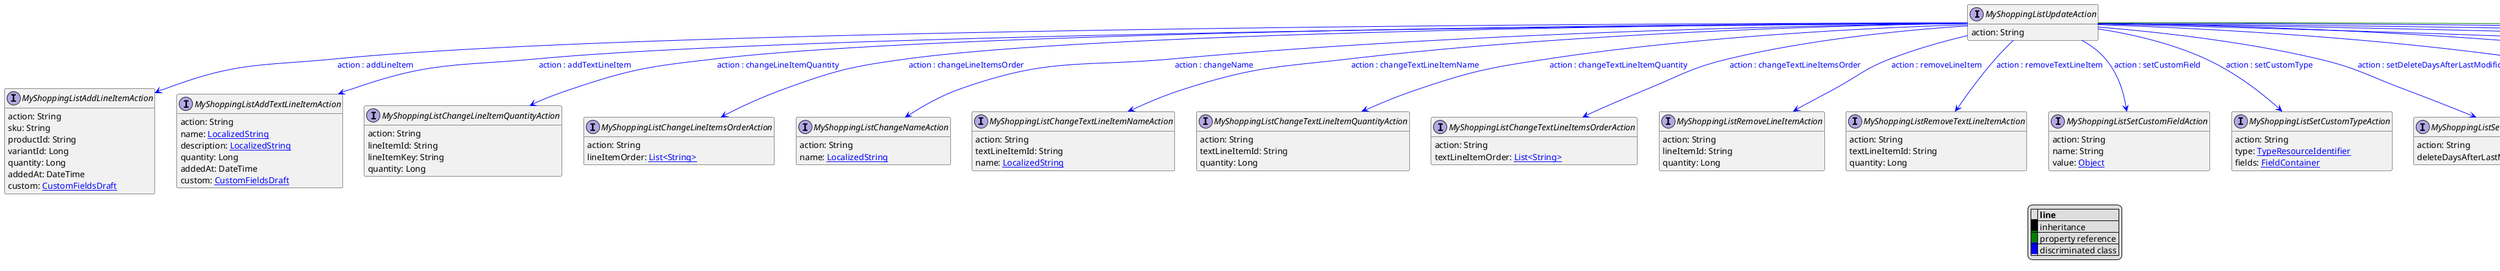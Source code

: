 @startuml

hide empty fields
hide empty methods
legend
|= |= line |
|<back:black>   </back>| inheritance |
|<back:green>   </back>| property reference |
|<back:blue>   </back>| discriminated class |
endlegend
interface MyShoppingListUpdateAction [[MyShoppingListUpdateAction.svg]]  {
    action: String
}


interface MyShoppingListAddLineItemAction [[MyShoppingListAddLineItemAction.svg]]  {
    action: String
    sku: String
    productId: String
    variantId: Long
    quantity: Long
    addedAt: DateTime
    custom: [[CustomFieldsDraft.svg CustomFieldsDraft]]
}
interface MyShoppingListAddTextLineItemAction [[MyShoppingListAddTextLineItemAction.svg]]  {
    action: String
    name: [[LocalizedString.svg LocalizedString]]
    description: [[LocalizedString.svg LocalizedString]]
    quantity: Long
    addedAt: DateTime
    custom: [[CustomFieldsDraft.svg CustomFieldsDraft]]
}
interface MyShoppingListChangeLineItemQuantityAction [[MyShoppingListChangeLineItemQuantityAction.svg]]  {
    action: String
    lineItemId: String
    lineItemKey: String
    quantity: Long
}
interface MyShoppingListChangeLineItemsOrderAction [[MyShoppingListChangeLineItemsOrderAction.svg]]  {
    action: String
    lineItemOrder: [[String.svg List<String>]]
}
interface MyShoppingListChangeNameAction [[MyShoppingListChangeNameAction.svg]]  {
    action: String
    name: [[LocalizedString.svg LocalizedString]]
}
interface MyShoppingListChangeTextLineItemNameAction [[MyShoppingListChangeTextLineItemNameAction.svg]]  {
    action: String
    textLineItemId: String
    name: [[LocalizedString.svg LocalizedString]]
}
interface MyShoppingListChangeTextLineItemQuantityAction [[MyShoppingListChangeTextLineItemQuantityAction.svg]]  {
    action: String
    textLineItemId: String
    quantity: Long
}
interface MyShoppingListChangeTextLineItemsOrderAction [[MyShoppingListChangeTextLineItemsOrderAction.svg]]  {
    action: String
    textLineItemOrder: [[String.svg List<String>]]
}
interface MyShoppingListRemoveLineItemAction [[MyShoppingListRemoveLineItemAction.svg]]  {
    action: String
    lineItemId: String
    quantity: Long
}
interface MyShoppingListRemoveTextLineItemAction [[MyShoppingListRemoveTextLineItemAction.svg]]  {
    action: String
    textLineItemId: String
    quantity: Long
}
interface MyShoppingListSetCustomFieldAction [[MyShoppingListSetCustomFieldAction.svg]]  {
    action: String
    name: String
    value: [[Object.svg Object]]
}
interface MyShoppingListSetCustomTypeAction [[MyShoppingListSetCustomTypeAction.svg]]  {
    action: String
    type: [[TypeResourceIdentifier.svg TypeResourceIdentifier]]
    fields: [[FieldContainer.svg FieldContainer]]
}
interface MyShoppingListSetDeleteDaysAfterLastModificationAction [[MyShoppingListSetDeleteDaysAfterLastModificationAction.svg]]  {
    action: String
    deleteDaysAfterLastModification: Long
}
interface MyShoppingListSetDescriptionAction [[MyShoppingListSetDescriptionAction.svg]]  {
    action: String
    description: [[LocalizedString.svg LocalizedString]]
}
interface MyShoppingListSetLineItemCustomFieldAction [[MyShoppingListSetLineItemCustomFieldAction.svg]]  {
    action: String
    lineItemId: String
    name: String
    value: [[Object.svg Object]]
}
interface MyShoppingListSetLineItemCustomTypeAction [[MyShoppingListSetLineItemCustomTypeAction.svg]]  {
    action: String
    lineItemId: String
    type: [[TypeResourceIdentifier.svg TypeResourceIdentifier]]
    fields: [[FieldContainer.svg FieldContainer]]
}
interface MyShoppingListSetTextLineItemCustomFieldAction [[MyShoppingListSetTextLineItemCustomFieldAction.svg]]  {
    action: String
    textLineItemId: String
    name: String
    value: [[Object.svg Object]]
}
interface MyShoppingListSetTextLineItemCustomTypeAction [[MyShoppingListSetTextLineItemCustomTypeAction.svg]]  {
    action: String
    textLineItemId: String
    type: [[TypeResourceIdentifier.svg TypeResourceIdentifier]]
    fields: [[FieldContainer.svg FieldContainer]]
}
interface MyShoppingListSetTextLineItemDescriptionAction [[MyShoppingListSetTextLineItemDescriptionAction.svg]]  {
    action: String
    textLineItemId: String
    description: [[LocalizedString.svg LocalizedString]]
}
interface MyShoppingListUpdate [[MyShoppingListUpdate.svg]]  {
    version: Long
    actions: [[MyShoppingListUpdateAction.svg List<MyShoppingListUpdateAction>]]
}
MyShoppingListUpdateAction --> MyShoppingListAddLineItemAction #blue;text:blue : "action : addLineItem"
MyShoppingListUpdateAction --> MyShoppingListAddTextLineItemAction #blue;text:blue : "action : addTextLineItem"
MyShoppingListUpdateAction --> MyShoppingListChangeLineItemQuantityAction #blue;text:blue : "action : changeLineItemQuantity"
MyShoppingListUpdateAction --> MyShoppingListChangeLineItemsOrderAction #blue;text:blue : "action : changeLineItemsOrder"
MyShoppingListUpdateAction --> MyShoppingListChangeNameAction #blue;text:blue : "action : changeName"
MyShoppingListUpdateAction --> MyShoppingListChangeTextLineItemNameAction #blue;text:blue : "action : changeTextLineItemName"
MyShoppingListUpdateAction --> MyShoppingListChangeTextLineItemQuantityAction #blue;text:blue : "action : changeTextLineItemQuantity"
MyShoppingListUpdateAction --> MyShoppingListChangeTextLineItemsOrderAction #blue;text:blue : "action : changeTextLineItemsOrder"
MyShoppingListUpdateAction --> MyShoppingListRemoveLineItemAction #blue;text:blue : "action : removeLineItem"
MyShoppingListUpdateAction --> MyShoppingListRemoveTextLineItemAction #blue;text:blue : "action : removeTextLineItem"
MyShoppingListUpdateAction --> MyShoppingListSetCustomFieldAction #blue;text:blue : "action : setCustomField"
MyShoppingListUpdateAction --> MyShoppingListSetCustomTypeAction #blue;text:blue : "action : setCustomType"
MyShoppingListUpdateAction --> MyShoppingListSetDeleteDaysAfterLastModificationAction #blue;text:blue : "action : setDeleteDaysAfterLastModification"
MyShoppingListUpdateAction --> MyShoppingListSetDescriptionAction #blue;text:blue : "action : setDescription"
MyShoppingListUpdateAction --> MyShoppingListSetLineItemCustomFieldAction #blue;text:blue : "action : setLineItemCustomField"
MyShoppingListUpdateAction --> MyShoppingListSetLineItemCustomTypeAction #blue;text:blue : "action : setLineItemCustomType"
MyShoppingListUpdateAction --> MyShoppingListSetTextLineItemCustomFieldAction #blue;text:blue : "action : setTextLineItemCustomField"
MyShoppingListUpdateAction --> MyShoppingListSetTextLineItemCustomTypeAction #blue;text:blue : "action : setTextLineItemCustomType"
MyShoppingListUpdateAction --> MyShoppingListSetTextLineItemDescriptionAction #blue;text:blue : "action : setTextLineItemDescription"
MyShoppingListUpdateAction --> MyShoppingListUpdate #green;text:green : "actions"
@enduml
